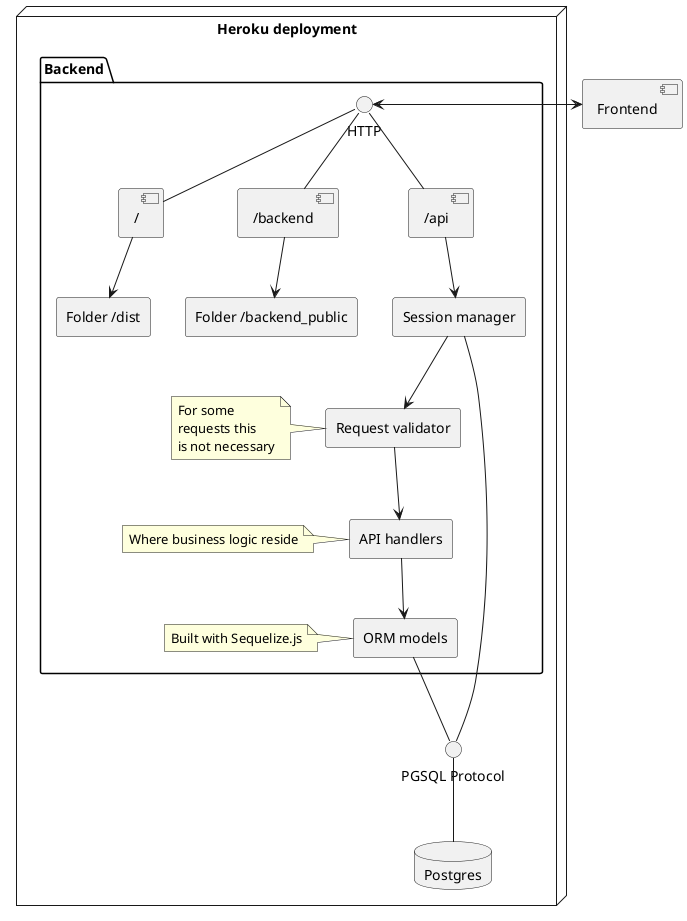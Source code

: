 @startuml

[Frontend] as FE

node "Heroku deployment" {

    interface "PGSQL Protocol" as pgprotocol
    database Postgres

    pgprotocol -down- Postgres

    package "Backend" {

        interface HTTP

        [/] as publicendpoint
        rectangle "Folder /dist" as distfolder
        publicendpoint -down-> distfolder
        HTTP -- publicendpoint

        [/backend] as backendendpoint
        rectangle "Folder /backend_public" as backendfolder
        backendendpoint -down-> backendfolder
        HTTP -- backendendpoint

        [/api] as apiendpoint
        rectangle "Session manager" as sessionmanager
        rectangle "Request validator" as requestvalidator
        note left of requestvalidator: For some\nrequests this\nis not necessary
        rectangle "API handlers" as apihandlers
        note left of apihandlers: Where business logic reside
        rectangle "ORM models" as orm
        note left of orm: Built with Sequelize.js

        apiendpoint -down-> sessionmanager
        sessionmanager -down-> requestvalidator
        requestvalidator -down-> apihandlers
        apihandlers -down-> orm
        HTTP -- apiendpoint

        sessionmanager -- pgprotocol
        orm -- pgprotocol

        FE <-left-> HTTP
    }
}

@enduml